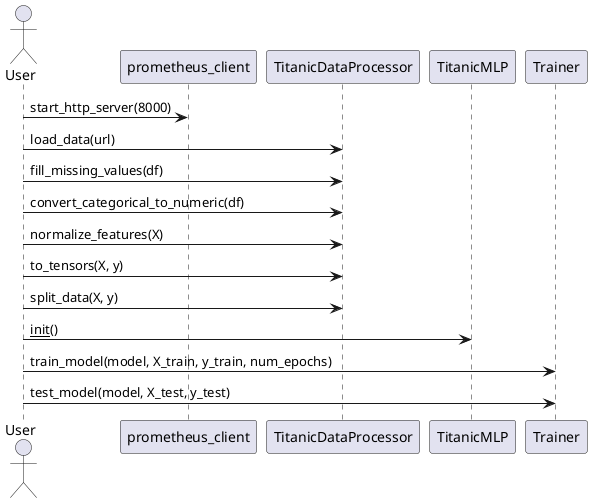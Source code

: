 @startuml

actor User

participant "prometheus_client" as prometheus
participant "TitanicDataProcessor" as processor
participant "TitanicMLP" as model
participant "Trainer" as trainer
'participant "Evidently Report" as report

User -> prometheus: start_http_server(8000)
User -> processor: load_data(url)
User -> processor: fill_missing_values(df)
User -> processor: convert_categorical_to_numeric(df)
User -> processor: normalize_features(X)
User -> processor: to_tensors(X, y)
User -> processor: split_data(X, y)

User -> model: __init__()
User -> trainer: train_model(model, X_train, y_train, num_epochs)
User -> trainer: test_model(model, X_test, y_test)

'User -> report: run(reference_data, current_data, column_mapping)
'User -> report: save_html('model_monitoring_report.html')

@enduml
